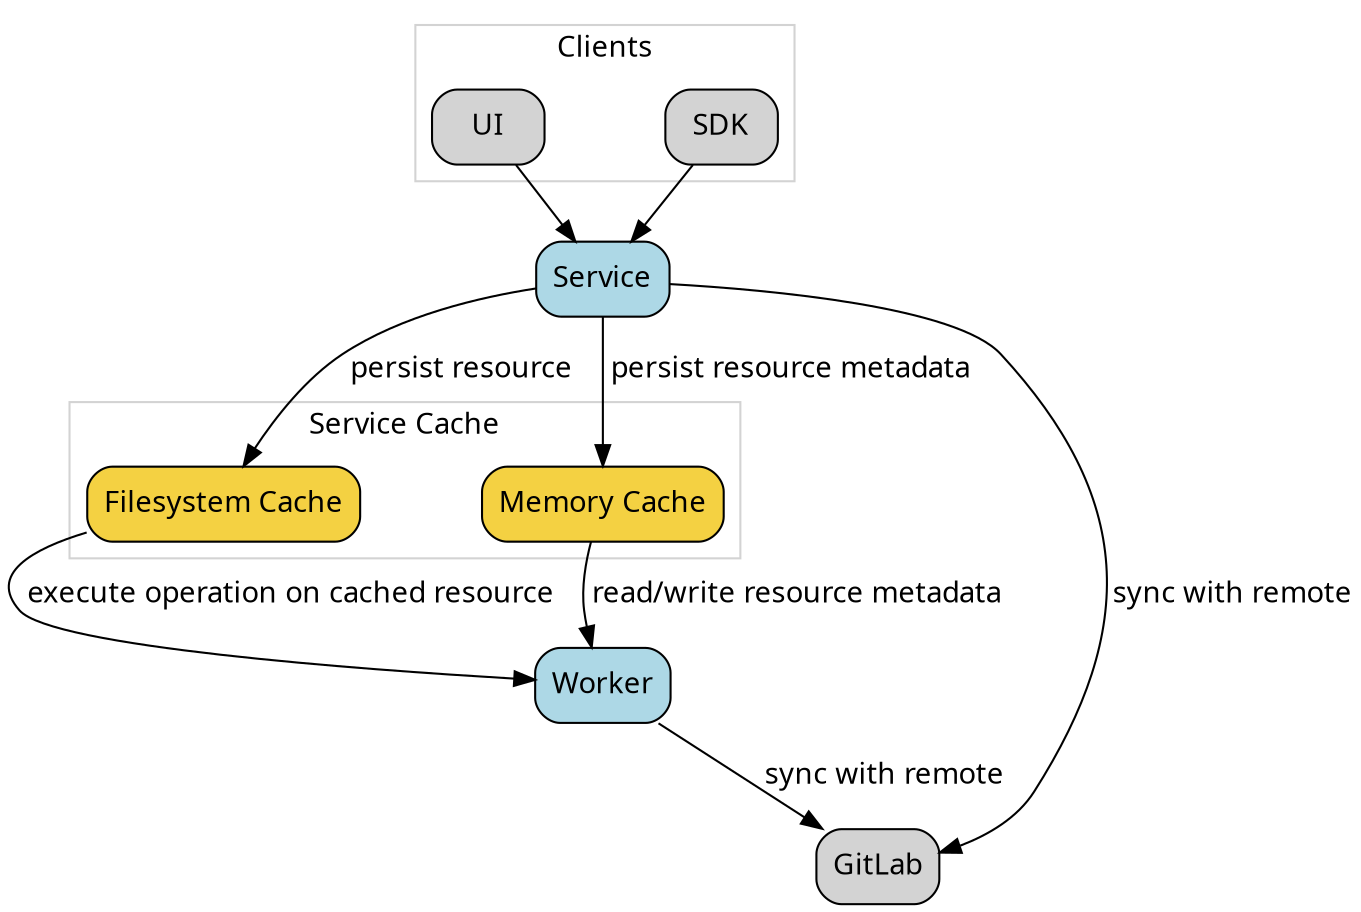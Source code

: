 strict digraph architecture {
  compound=true;
  newrank=true;

  graph [fontname="Raleway", nodesep="0.8"];
  node [shape="rect", style="filled,rounded", fontname="Raleway"];
  edge [fontname="Raleway"]

  Service [fillcolor="lightblue"]
  "Filesystem Cache" [fillcolor="#f4d142"]
  "Memory Cache" [fillcolor="#f4d142"]
  GitLab [fillcolor=""]
  Worker [fillcolor="lightblue"]

  subgraph service_clients {
    label="Clients"
    UI -> Service
    SDK -> Service
    {rank=same; UI, SDK};

  }

  Service -> "Filesystem Cache" [label=" persist resource"]
  Service -> "Memory Cache" [label=" persist resource metadata"]
  Service -> GitLab [label=" sync with remote"]

  "Filesystem Cache" -> Worker [label=" execute operation on cached resource"]
  "Memory Cache" -> Worker [label=" read/write resource metadata"]

  Worker -> GitLab [label=" sync with remote"]

  subgraph cluster_service_cache {
    color="lightgray";
    label="Service Cache";
    "Filesystem Cache" [fillcolor="#f4d142"]
    "Memory Cache" [fillcolor="#f4d142"]
  }

  subgraph cluster_service_client {
      color="lightgray";
      label="Clients";
      UI
      SDK
    }

}
